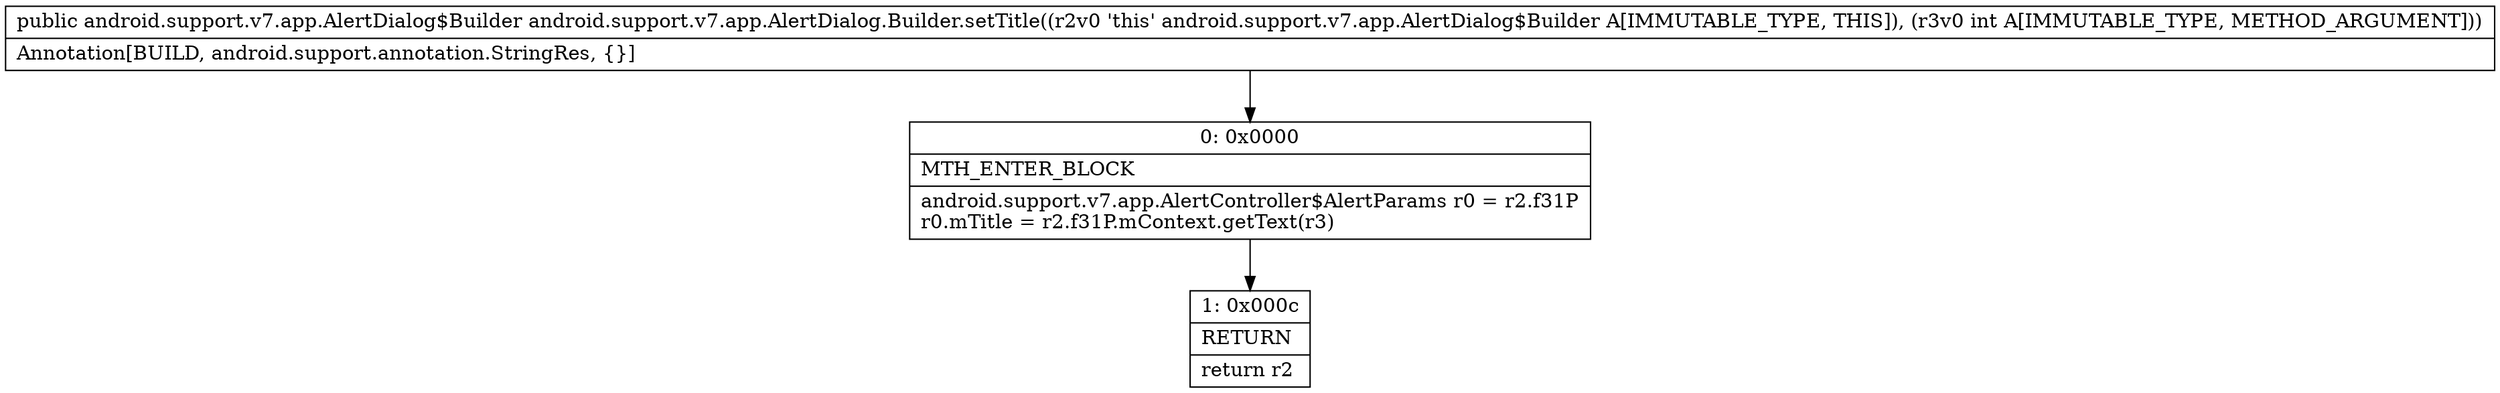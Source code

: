 digraph "CFG forandroid.support.v7.app.AlertDialog.Builder.setTitle(I)Landroid\/support\/v7\/app\/AlertDialog$Builder;" {
Node_0 [shape=record,label="{0\:\ 0x0000|MTH_ENTER_BLOCK\l|android.support.v7.app.AlertController$AlertParams r0 = r2.f31P\lr0.mTitle = r2.f31P.mContext.getText(r3)\l}"];
Node_1 [shape=record,label="{1\:\ 0x000c|RETURN\l|return r2\l}"];
MethodNode[shape=record,label="{public android.support.v7.app.AlertDialog$Builder android.support.v7.app.AlertDialog.Builder.setTitle((r2v0 'this' android.support.v7.app.AlertDialog$Builder A[IMMUTABLE_TYPE, THIS]), (r3v0 int A[IMMUTABLE_TYPE, METHOD_ARGUMENT]))  | Annotation[BUILD, android.support.annotation.StringRes, \{\}]\l}"];
MethodNode -> Node_0;
Node_0 -> Node_1;
}

